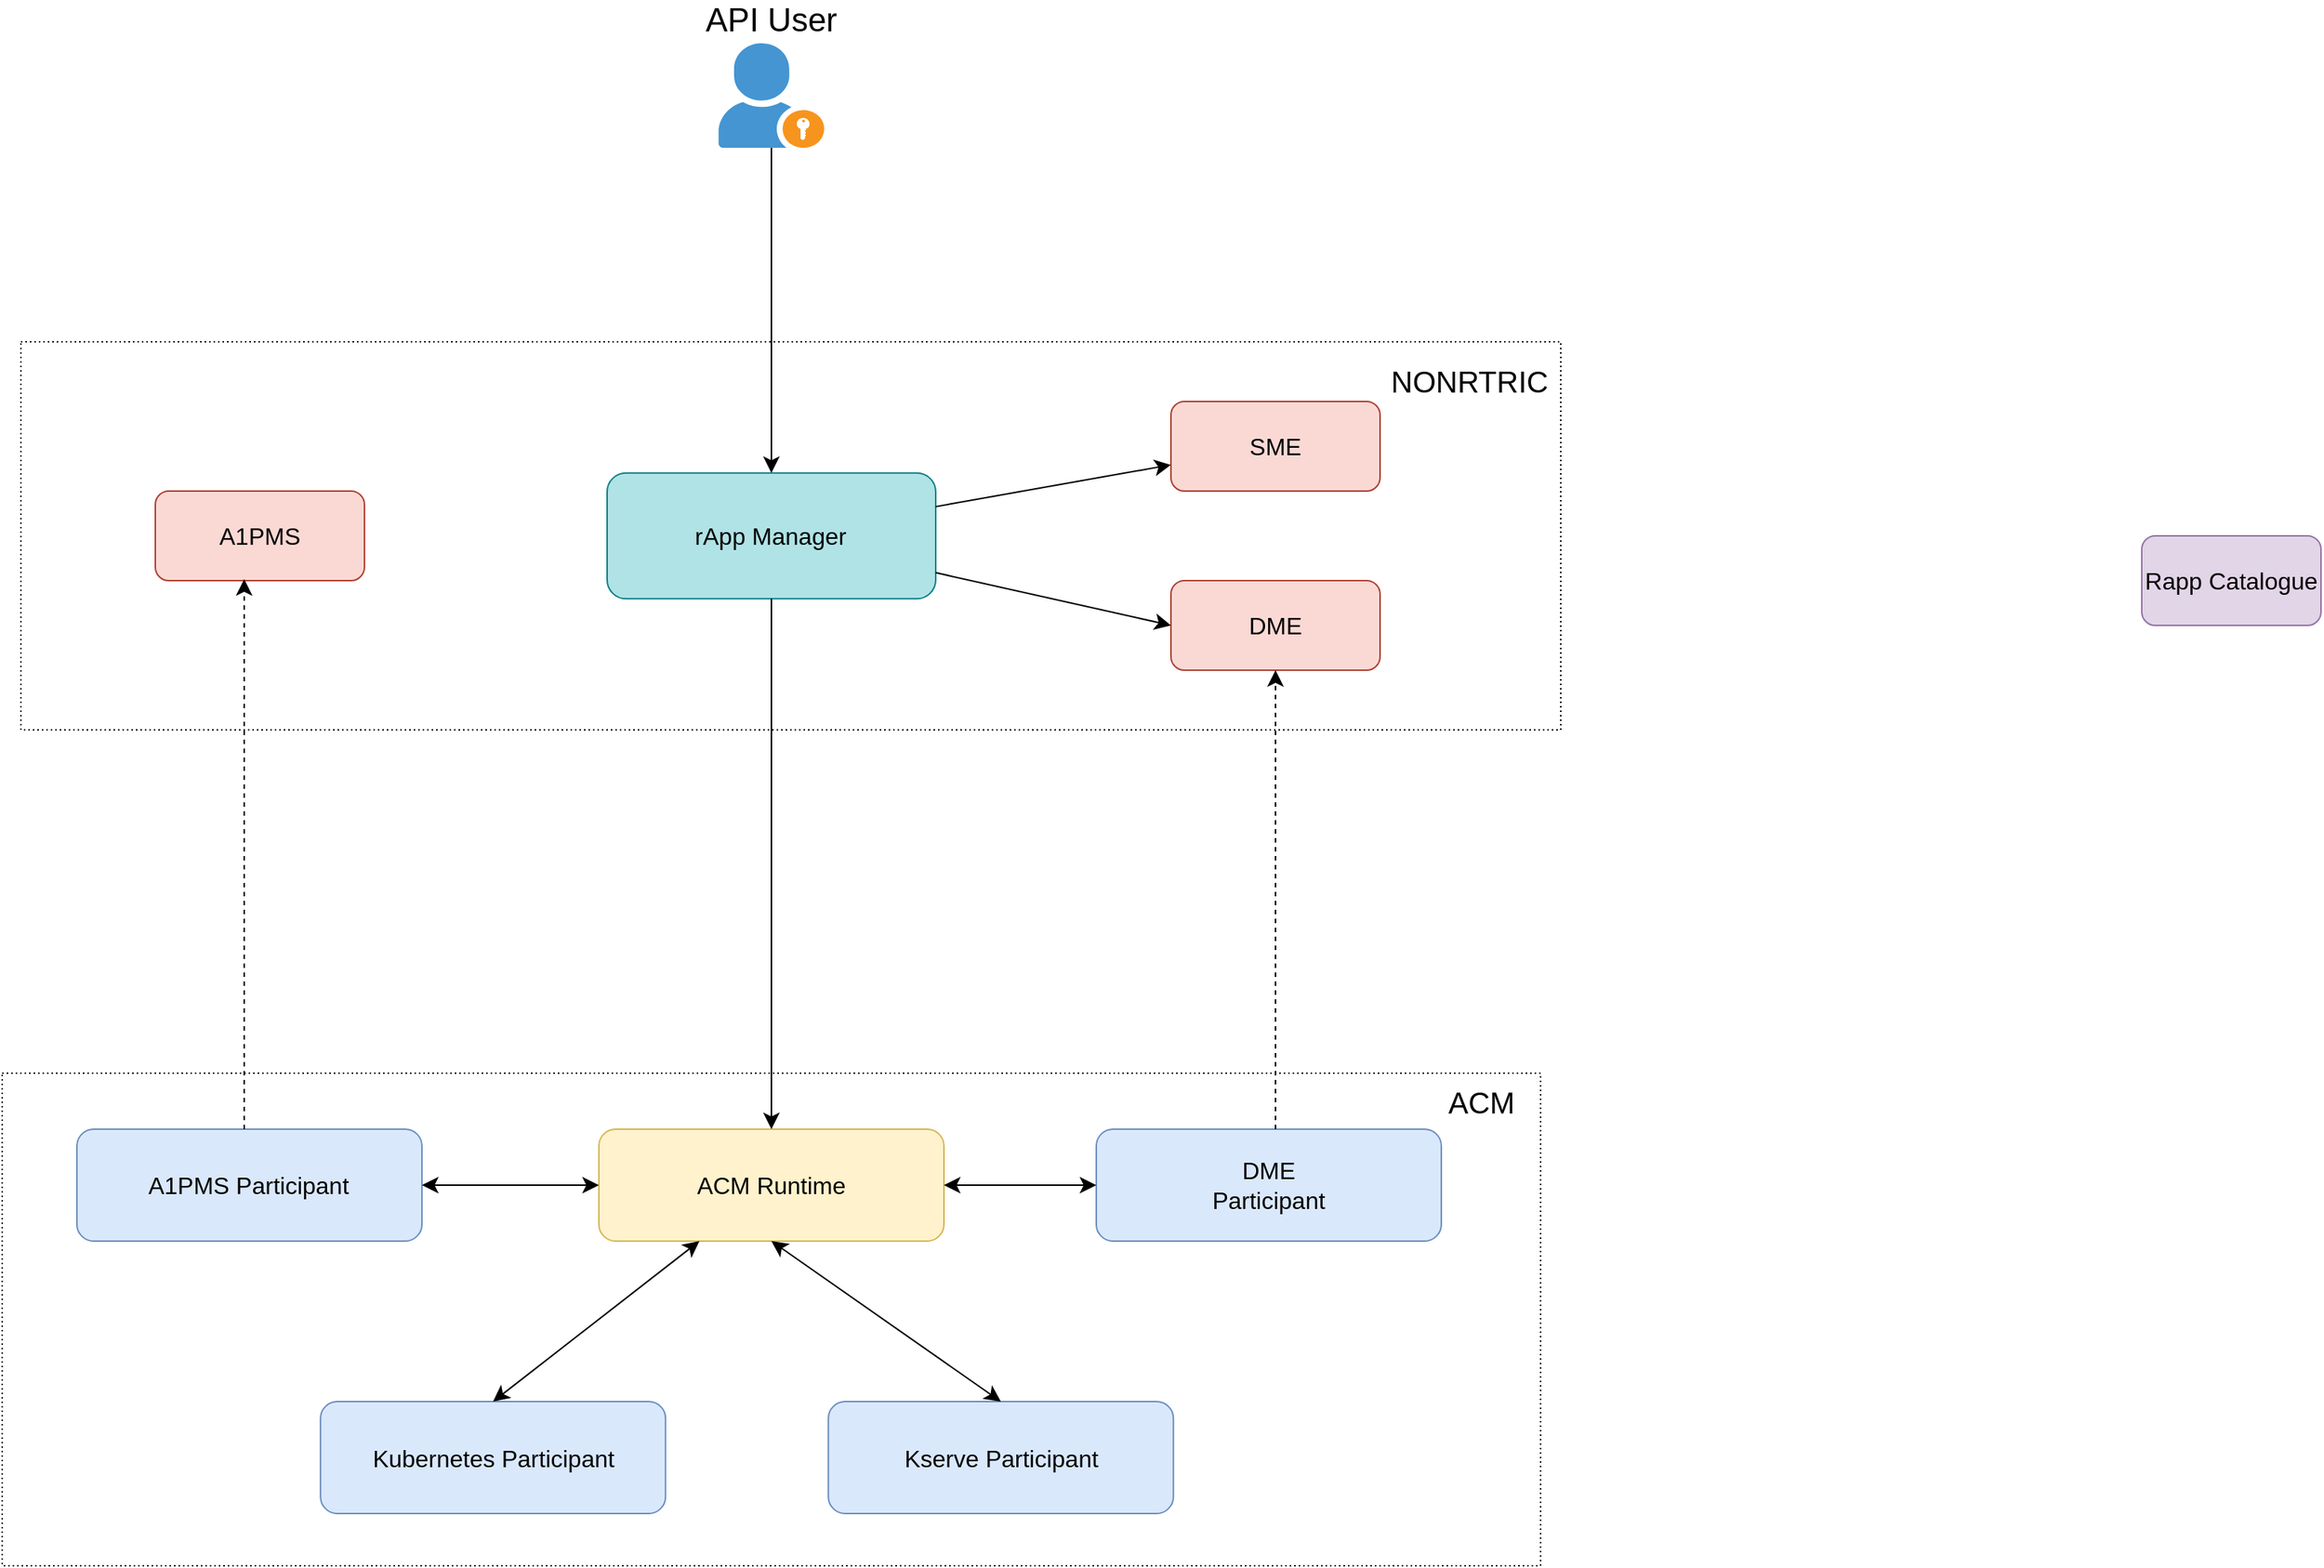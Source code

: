 <mxfile version="22.1.2" type="device" pages="5">
  <diagram name="Architecture" id="17ScgUcGnw9kMPdYQ0jm">
    <mxGraphModel dx="2435" dy="2078" grid="1" gridSize="10" guides="1" tooltips="1" connect="1" arrows="1" fold="1" page="0" pageScale="1" pageWidth="827" pageHeight="1169" background="none" math="0" shadow="0">
      <root>
        <mxCell id="0" />
        <mxCell id="1" parent="0" />
        <mxCell id="HdeRTKC2PSPPZ0eF_beT-1" value="Rapp Catalogue" style="rounded=1;whiteSpace=wrap;html=1;fontSize=16;fillColor=#e1d5e7;strokeColor=#9673a6;" parent="1" vertex="1">
          <mxGeometry x="1060" y="-130" width="120" height="60" as="geometry" />
        </mxCell>
        <mxCell id="cXwkYd20uXq4Kvx39tCG-6" value="" style="group" parent="1" vertex="1" connectable="0">
          <mxGeometry x="-372.51" y="230" width="1030" height="330" as="geometry" />
        </mxCell>
        <mxCell id="IMkn7QF7C7UZfDmJMlh3-10" value="" style="rounded=0;whiteSpace=wrap;html=1;fontSize=16;shadow=0;glass=0;dashed=1;dashPattern=1 2;" parent="cXwkYd20uXq4Kvx39tCG-6" vertex="1">
          <mxGeometry width="1030" height="330" as="geometry" />
        </mxCell>
        <mxCell id="IMkn7QF7C7UZfDmJMlh3-1" value="ACM Runtime" style="rounded=1;whiteSpace=wrap;html=1;fontSize=16;fillColor=#fff2cc;strokeColor=#d6b656;" parent="cXwkYd20uXq4Kvx39tCG-6" vertex="1">
          <mxGeometry x="399.482" y="37.5" width="231.028" height="75" as="geometry" />
        </mxCell>
        <mxCell id="IMkn7QF7C7UZfDmJMlh3-3" value="Kubernetes Participant" style="rounded=1;whiteSpace=wrap;html=1;fontSize=16;fillColor=#dae8fc;strokeColor=#6c8ebf;" parent="cXwkYd20uXq4Kvx39tCG-6" vertex="1">
          <mxGeometry x="213.106" y="220" width="231.028" height="75" as="geometry" />
        </mxCell>
        <mxCell id="IMkn7QF7C7UZfDmJMlh3-4" value="A1PMS Participant" style="rounded=1;whiteSpace=wrap;html=1;fontSize=16;fillColor=#dae8fc;strokeColor=#6c8ebf;" parent="cXwkYd20uXq4Kvx39tCG-6" vertex="1">
          <mxGeometry x="50.002" y="37.5" width="231.028" height="75" as="geometry" />
        </mxCell>
        <mxCell id="IMkn7QF7C7UZfDmJMlh3-5" value="Kserve Participant" style="rounded=1;whiteSpace=wrap;html=1;fontSize=16;fillColor=#dae8fc;strokeColor=#6c8ebf;" parent="cXwkYd20uXq4Kvx39tCG-6" vertex="1">
          <mxGeometry x="553.113" y="220" width="231.028" height="75" as="geometry" />
        </mxCell>
        <mxCell id="IMkn7QF7C7UZfDmJMlh3-9" value="" style="endArrow=classic;startArrow=classic;html=1;rounded=0;fontSize=12;startSize=8;endSize=8;curved=1;entryX=0.5;entryY=1;entryDx=0;entryDy=0;exitX=0.5;exitY=0;exitDx=0;exitDy=0;" parent="cXwkYd20uXq4Kvx39tCG-6" source="IMkn7QF7C7UZfDmJMlh3-5" target="IMkn7QF7C7UZfDmJMlh3-1" edge="1">
          <mxGeometry width="50" height="50" relative="1" as="geometry">
            <mxPoint x="1209.047" y="57.5" as="sourcePoint" />
            <mxPoint x="1008.822" y="158.75" as="targetPoint" />
          </mxGeometry>
        </mxCell>
        <mxCell id="IMkn7QF7C7UZfDmJMlh3-11" value="ACM" style="text;html=1;strokeColor=none;fillColor=none;align=center;verticalAlign=middle;whiteSpace=wrap;rounded=0;fontSize=20;" parent="cXwkYd20uXq4Kvx39tCG-6" vertex="1">
          <mxGeometry x="932.506" width="115.514" height="37.5" as="geometry" />
        </mxCell>
        <mxCell id="QxTbzwCybtuquNm9ZJhy-12" value="DME&lt;br&gt;Participant" style="rounded=1;whiteSpace=wrap;html=1;fontSize=16;fillColor=#dae8fc;strokeColor=#6c8ebf;" parent="cXwkYd20uXq4Kvx39tCG-6" vertex="1">
          <mxGeometry x="732.506" y="37.5" width="231.028" height="75" as="geometry" />
        </mxCell>
        <mxCell id="-PmKQziWD7t_37acUTaU-2" value="" style="endArrow=classic;startArrow=classic;html=1;rounded=0;fontSize=12;startSize=8;endSize=8;curved=1;exitX=1;exitY=0.5;exitDx=0;exitDy=0;" parent="cXwkYd20uXq4Kvx39tCG-6" source="IMkn7QF7C7UZfDmJMlh3-1" target="QxTbzwCybtuquNm9ZJhy-12" edge="1">
          <mxGeometry width="50" height="50" relative="1" as="geometry">
            <mxPoint x="421.626" y="117.5" as="sourcePoint" />
            <mxPoint x="221.402" y="218.75" as="targetPoint" />
          </mxGeometry>
        </mxCell>
        <mxCell id="-PmKQziWD7t_37acUTaU-6" value="" style="endArrow=classic;startArrow=classic;html=1;rounded=0;fontSize=12;startSize=8;endSize=8;curved=1;exitX=0.5;exitY=0;exitDx=0;exitDy=0;" parent="cXwkYd20uXq4Kvx39tCG-6" source="IMkn7QF7C7UZfDmJMlh3-3" target="IMkn7QF7C7UZfDmJMlh3-1" edge="1">
          <mxGeometry width="50" height="50" relative="1" as="geometry">
            <mxPoint x="679" y="230" as="sourcePoint" />
            <mxPoint x="512" y="115" as="targetPoint" />
          </mxGeometry>
        </mxCell>
        <mxCell id="-PmKQziWD7t_37acUTaU-7" value="" style="endArrow=classic;startArrow=classic;html=1;rounded=0;fontSize=12;startSize=8;endSize=8;curved=1;entryX=0;entryY=0.5;entryDx=0;entryDy=0;" parent="cXwkYd20uXq4Kvx39tCG-6" source="IMkn7QF7C7UZfDmJMlh3-4" target="IMkn7QF7C7UZfDmJMlh3-1" edge="1">
          <mxGeometry width="50" height="50" relative="1" as="geometry">
            <mxPoint x="339" y="230" as="sourcePoint" />
            <mxPoint x="470" y="115" as="targetPoint" />
          </mxGeometry>
        </mxCell>
        <mxCell id="-PmKQziWD7t_37acUTaU-18" value="" style="group" parent="1" vertex="1" connectable="0">
          <mxGeometry x="-360" y="-260" width="1031" height="260" as="geometry" />
        </mxCell>
        <mxCell id="cXwkYd20uXq4Kvx39tCG-18" value="" style="rounded=0;whiteSpace=wrap;html=1;fontSize=16;dashed=1;dashPattern=1 2;" parent="-PmKQziWD7t_37acUTaU-18" vertex="1">
          <mxGeometry width="1031" height="260" as="geometry" />
        </mxCell>
        <mxCell id="IMkn7QF7C7UZfDmJMlh3-2" value="rApp Manager" style="rounded=1;whiteSpace=wrap;html=1;fontSize=16;fillColor=#b0e3e6;strokeColor=#0e8088;" parent="-PmKQziWD7t_37acUTaU-18" vertex="1">
          <mxGeometry x="392.49" y="87.87" width="220" height="84.25" as="geometry" />
        </mxCell>
        <mxCell id="cXwkYd20uXq4Kvx39tCG-10" value="NONRTRIC" style="text;html=1;strokeColor=none;fillColor=none;align=center;verticalAlign=middle;whiteSpace=wrap;rounded=0;fontSize=20;fontStyle=0" parent="-PmKQziWD7t_37acUTaU-18" vertex="1">
          <mxGeometry x="940" y="20" width="60" height="12.188" as="geometry" />
        </mxCell>
        <mxCell id="KdB-_tFk0e3cPOdDlfYL-3" value="A1PMS" style="rounded=1;whiteSpace=wrap;html=1;fontSize=16;shadow=0;glass=0;fillColor=#fad9d5;strokeColor=#ae4132;container=0;" parent="-PmKQziWD7t_37acUTaU-18" vertex="1">
          <mxGeometry x="90" y="100" width="140" height="60" as="geometry" />
        </mxCell>
        <mxCell id="-PmKQziWD7t_37acUTaU-8" value="SME" style="rounded=1;whiteSpace=wrap;html=1;fontSize=16;shadow=0;glass=0;fillColor=#fad9d5;strokeColor=#ae4132;container=0;" parent="-PmKQziWD7t_37acUTaU-18" vertex="1">
          <mxGeometry x="770" y="40" width="140" height="60" as="geometry" />
        </mxCell>
        <mxCell id="-PmKQziWD7t_37acUTaU-12" style="edgeStyle=none;curved=1;rounded=0;orthogonalLoop=1;jettySize=auto;html=1;fontSize=12;startSize=8;endSize=8;" parent="-PmKQziWD7t_37acUTaU-18" source="IMkn7QF7C7UZfDmJMlh3-2" target="-PmKQziWD7t_37acUTaU-8" edge="1">
          <mxGeometry relative="1" as="geometry" />
        </mxCell>
        <mxCell id="-PmKQziWD7t_37acUTaU-10" value="DME" style="rounded=1;whiteSpace=wrap;html=1;fontSize=16;shadow=0;glass=0;fillColor=#fad9d5;strokeColor=#ae4132;container=0;" parent="-PmKQziWD7t_37acUTaU-18" vertex="1">
          <mxGeometry x="770" y="160" width="140" height="60" as="geometry" />
        </mxCell>
        <mxCell id="-PmKQziWD7t_37acUTaU-13" style="edgeStyle=none;curved=1;rounded=0;orthogonalLoop=1;jettySize=auto;html=1;entryX=0;entryY=0.5;entryDx=0;entryDy=0;fontSize=12;startSize=8;endSize=8;" parent="-PmKQziWD7t_37acUTaU-18" source="IMkn7QF7C7UZfDmJMlh3-2" target="-PmKQziWD7t_37acUTaU-10" edge="1">
          <mxGeometry relative="1" as="geometry" />
        </mxCell>
        <mxCell id="-PmKQziWD7t_37acUTaU-15" style="edgeStyle=elbowEdgeStyle;rounded=0;orthogonalLoop=1;jettySize=auto;html=1;entryX=0.425;entryY=0.984;entryDx=0;entryDy=0;entryPerimeter=0;fontSize=12;startSize=8;endSize=8;dashed=1;" parent="1" source="IMkn7QF7C7UZfDmJMlh3-4" target="KdB-_tFk0e3cPOdDlfYL-3" edge="1">
          <mxGeometry relative="1" as="geometry" />
        </mxCell>
        <mxCell id="-PmKQziWD7t_37acUTaU-16" style="edgeStyle=elbowEdgeStyle;rounded=0;orthogonalLoop=1;jettySize=auto;html=1;fontSize=12;startSize=8;endSize=8;" parent="1" source="IMkn7QF7C7UZfDmJMlh3-2" target="IMkn7QF7C7UZfDmJMlh3-1" edge="1">
          <mxGeometry relative="1" as="geometry" />
        </mxCell>
        <mxCell id="-PmKQziWD7t_37acUTaU-14" style="edgeStyle=elbowEdgeStyle;rounded=0;orthogonalLoop=1;jettySize=auto;html=1;fontSize=12;startSize=8;endSize=8;dashed=1;" parent="1" source="QxTbzwCybtuquNm9ZJhy-12" target="-PmKQziWD7t_37acUTaU-10" edge="1">
          <mxGeometry relative="1" as="geometry" />
        </mxCell>
        <mxCell id="Wk-rwZX7PHQz1NbE9CAs-3" style="edgeStyle=none;curved=1;rounded=0;orthogonalLoop=1;jettySize=auto;html=1;fontSize=12;startSize=8;endSize=8;" parent="1" source="-PmKQziWD7t_37acUTaU-21" target="IMkn7QF7C7UZfDmJMlh3-2" edge="1">
          <mxGeometry relative="1" as="geometry" />
        </mxCell>
        <mxCell id="-PmKQziWD7t_37acUTaU-21" value="API User" style="shadow=0;dashed=0;html=1;strokeColor=none;fillColor=#4495D1;labelPosition=center;verticalLabelPosition=top;verticalAlign=bottom;align=center;outlineConnect=0;shape=mxgraph.veeam.portal_admin;fontSize=22;flipH=0;" parent="1" vertex="1">
          <mxGeometry x="107.13" y="-460" width="70.71" height="70" as="geometry" />
        </mxCell>
      </root>
    </mxGraphModel>
  </diagram>
  <diagram id="5WbYrmaVoOUk7OSHm8GO" name="rApp-States">
    <mxGraphModel dx="821" dy="367" grid="0" gridSize="10" guides="1" tooltips="1" connect="1" arrows="1" fold="1" page="0" pageScale="1" pageWidth="827" pageHeight="1169" math="0" shadow="0">
      <root>
        <mxCell id="0" />
        <mxCell id="1" parent="0" />
        <mxCell id="OlEAaxTOH4qE6BNT9p8g-16" style="edgeStyle=none;curved=1;rounded=0;orthogonalLoop=1;jettySize=auto;html=1;fontSize=12;startSize=8;endSize=8;" parent="1" source="kaBHNdDOut0HFUkxyrMo-2" target="OlEAaxTOH4qE6BNT9p8g-2" edge="1">
          <mxGeometry relative="1" as="geometry" />
        </mxCell>
        <mxCell id="kaBHNdDOut0HFUkxyrMo-2" value="PRIMING" style="rounded=1;whiteSpace=wrap;html=1;fontSize=16;fillColor=#fff2cc;strokeColor=#d6b656;" parent="1" vertex="1">
          <mxGeometry x="734" y="763" width="120" height="60" as="geometry" />
        </mxCell>
        <mxCell id="SM-95HUsG2i_VOHMoe33-1" style="edgeStyle=none;curved=1;rounded=0;orthogonalLoop=1;jettySize=auto;html=1;entryX=1;entryY=0.5;entryDx=0;entryDy=0;fontSize=12;startSize=8;endSize=8;" parent="1" source="kaBHNdDOut0HFUkxyrMo-3" target="OlEAaxTOH4qE6BNT9p8g-1" edge="1">
          <mxGeometry relative="1" as="geometry">
            <Array as="points">
              <mxPoint x="1153" y="850" />
            </Array>
          </mxGeometry>
        </mxCell>
        <mxCell id="kaBHNdDOut0HFUkxyrMo-3" value="DEPRIMING" style="rounded=1;whiteSpace=wrap;html=1;fontSize=16;fillColor=#fff2cc;strokeColor=#d6b656;" parent="1" vertex="1">
          <mxGeometry x="734" y="985" width="120" height="60" as="geometry" />
        </mxCell>
        <mxCell id="OlEAaxTOH4qE6BNT9p8g-15" style="edgeStyle=none;curved=1;rounded=0;orthogonalLoop=1;jettySize=auto;html=1;fontSize=12;startSize=8;endSize=8;" parent="1" source="OlEAaxTOH4qE6BNT9p8g-1" target="kaBHNdDOut0HFUkxyrMo-2" edge="1">
          <mxGeometry relative="1" as="geometry" />
        </mxCell>
        <mxCell id="OlEAaxTOH4qE6BNT9p8g-1" value="COMMISSIONED" style="rounded=1;whiteSpace=wrap;html=1;fontSize=16;fillColor=#60a917;strokeColor=#2D7600;fontColor=#ffffff;" parent="1" vertex="1">
          <mxGeometry x="726" y="659" width="136" height="60" as="geometry" />
        </mxCell>
        <mxCell id="OlEAaxTOH4qE6BNT9p8g-17" style="edgeStyle=none;curved=1;rounded=0;orthogonalLoop=1;jettySize=auto;html=1;entryX=0.5;entryY=0;entryDx=0;entryDy=0;fontSize=12;startSize=8;endSize=8;" parent="1" source="OlEAaxTOH4qE6BNT9p8g-2" target="kaBHNdDOut0HFUkxyrMo-3" edge="1">
          <mxGeometry relative="1" as="geometry" />
        </mxCell>
        <mxCell id="OlEAaxTOH4qE6BNT9p8g-2" value="PRIMED" style="rounded=1;whiteSpace=wrap;html=1;fontSize=16;fillColor=#60a917;strokeColor=#2D7600;fontColor=#ffffff;" parent="1" vertex="1">
          <mxGeometry x="734" y="874" width="120" height="60" as="geometry" />
        </mxCell>
      </root>
    </mxGraphModel>
  </diagram>
  <diagram name="rApp Instance States" id="4tHQkv6kBpBhb85iWkPI">
    <mxGraphModel dx="421" dy="367" grid="0" gridSize="10" guides="1" tooltips="1" connect="1" arrows="1" fold="1" page="0" pageScale="1" pageWidth="827" pageHeight="1169" math="0" shadow="0">
      <root>
        <mxCell id="TQWpiqcAljcXlIxfPDRo-0" />
        <mxCell id="TQWpiqcAljcXlIxfPDRo-1" parent="TQWpiqcAljcXlIxfPDRo-0" />
        <mxCell id="TQWpiqcAljcXlIxfPDRo-4" style="edgeStyle=none;curved=1;rounded=0;orthogonalLoop=1;jettySize=auto;html=1;fontSize=12;startSize=8;endSize=8;" parent="TQWpiqcAljcXlIxfPDRo-1" source="TQWpiqcAljcXlIxfPDRo-5" target="TQWpiqcAljcXlIxfPDRo-12" edge="1">
          <mxGeometry relative="1" as="geometry" />
        </mxCell>
        <mxCell id="TQWpiqcAljcXlIxfPDRo-5" value="DEPLOYED" style="rounded=1;whiteSpace=wrap;html=1;fontSize=16;fillColor=#60a917;strokeColor=#2D7600;fontColor=#ffffff;" parent="TQWpiqcAljcXlIxfPDRo-1" vertex="1">
          <mxGeometry x="808" y="942" width="120" height="60" as="geometry" />
        </mxCell>
        <mxCell id="RQlgVx6ILfwAvJyfH3ge-0" style="edgeStyle=none;curved=1;rounded=0;orthogonalLoop=1;jettySize=auto;html=1;fontSize=12;startSize=8;endSize=8;" parent="TQWpiqcAljcXlIxfPDRo-1" source="TQWpiqcAljcXlIxfPDRo-6" target="TQWpiqcAljcXlIxfPDRo-9" edge="1">
          <mxGeometry relative="1" as="geometry" />
        </mxCell>
        <mxCell id="TQWpiqcAljcXlIxfPDRo-6" value="UNDEPLOYED" style="rounded=1;whiteSpace=wrap;html=1;fontSize=16;fillColor=#60a917;strokeColor=#2D7600;fontColor=#ffffff;" parent="TQWpiqcAljcXlIxfPDRo-1" vertex="1">
          <mxGeometry x="808" y="719" width="120" height="60" as="geometry" />
        </mxCell>
        <mxCell id="TQWpiqcAljcXlIxfPDRo-7" style="edgeStyle=none;curved=1;rounded=0;orthogonalLoop=1;jettySize=auto;html=1;fontSize=12;startSize=8;endSize=8;" parent="TQWpiqcAljcXlIxfPDRo-1" source="TQWpiqcAljcXlIxfPDRo-9" target="TQWpiqcAljcXlIxfPDRo-5" edge="1">
          <mxGeometry relative="1" as="geometry" />
        </mxCell>
        <mxCell id="TQWpiqcAljcXlIxfPDRo-9" value="DEPLOYING" style="rounded=1;whiteSpace=wrap;html=1;fontSize=16;fillColor=#fff2cc;strokeColor=#d6b656;" parent="TQWpiqcAljcXlIxfPDRo-1" vertex="1">
          <mxGeometry x="808" y="829" width="120" height="60" as="geometry" />
        </mxCell>
        <mxCell id="TQWpiqcAljcXlIxfPDRo-10" style="edgeStyle=none;curved=1;rounded=0;orthogonalLoop=1;jettySize=auto;html=1;entryX=1;entryY=0.5;entryDx=0;entryDy=0;fontSize=12;startSize=8;endSize=8;" parent="TQWpiqcAljcXlIxfPDRo-1" source="TQWpiqcAljcXlIxfPDRo-12" target="TQWpiqcAljcXlIxfPDRo-6" edge="1">
          <mxGeometry relative="1" as="geometry">
            <Array as="points">
              <mxPoint x="1176" y="933" />
            </Array>
          </mxGeometry>
        </mxCell>
        <mxCell id="TQWpiqcAljcXlIxfPDRo-12" value="UNDEPLOYING" style="rounded=1;whiteSpace=wrap;html=1;fontSize=16;fillColor=#fff2cc;strokeColor=#d6b656;" parent="TQWpiqcAljcXlIxfPDRo-1" vertex="1">
          <mxGeometry x="808" y="1058" width="120" height="60" as="geometry" />
        </mxCell>
      </root>
    </mxGraphModel>
  </diagram>
  <diagram name="rApp Instance Events" id="e8AQIz6e7eoNnJf5ZOEh">
    <mxGraphModel dx="821" dy="367" grid="0" gridSize="10" guides="1" tooltips="1" connect="1" arrows="1" fold="1" page="0" pageScale="1" pageWidth="827" pageHeight="1169" math="0" shadow="0">
      <root>
        <mxCell id="EyTT8lpdAKgMZ4VjWMC6-0" />
        <mxCell id="EyTT8lpdAKgMZ4VjWMC6-1" parent="EyTT8lpdAKgMZ4VjWMC6-0" />
        <mxCell id="EyTT8lpdAKgMZ4VjWMC6-2" style="edgeStyle=none;curved=1;rounded=0;orthogonalLoop=1;jettySize=auto;html=1;fontSize=12;startSize=8;endSize=8;entryX=0.5;entryY=0;entryDx=0;entryDy=0;" parent="EyTT8lpdAKgMZ4VjWMC6-1" source="EyTT8lpdAKgMZ4VjWMC6-3" target="EyTT8lpdAKgMZ4VjWMC6-8" edge="1">
          <mxGeometry relative="1" as="geometry">
            <mxPoint x="796" y="643" as="targetPoint" />
          </mxGeometry>
        </mxCell>
        <mxCell id="EyTT8lpdAKgMZ4VjWMC6-3" value="UNDEPLOYED" style="rounded=1;whiteSpace=wrap;html=1;fontSize=16;fillColor=#60a917;strokeColor=#2D7600;fontColor=#ffffff;" parent="EyTT8lpdAKgMZ4VjWMC6-1" vertex="1">
          <mxGeometry x="733" y="530" width="120" height="60" as="geometry" />
        </mxCell>
        <mxCell id="EyTT8lpdAKgMZ4VjWMC6-4" style="edgeStyle=none;curved=1;rounded=0;orthogonalLoop=1;jettySize=auto;html=1;fontSize=12;startSize=8;endSize=8;" parent="EyTT8lpdAKgMZ4VjWMC6-1" source="EyTT8lpdAKgMZ4VjWMC6-5" target="EyTT8lpdAKgMZ4VjWMC6-10" edge="1">
          <mxGeometry relative="1" as="geometry" />
        </mxCell>
        <mxCell id="EyTT8lpdAKgMZ4VjWMC6-5" value="DEPLOYED" style="rounded=1;whiteSpace=wrap;html=1;fontSize=16;fillColor=#60a917;fontColor=#ffffff;strokeColor=#2D7600;" parent="EyTT8lpdAKgMZ4VjWMC6-1" vertex="1">
          <mxGeometry x="734" y="931" width="120" height="60" as="geometry" />
        </mxCell>
        <mxCell id="h__vrVu5-qu6cgSce-rx-6" style="edgeStyle=none;curved=1;rounded=0;orthogonalLoop=1;jettySize=auto;html=1;entryX=-0.087;entryY=0.478;entryDx=0;entryDy=0;entryPerimeter=0;fontSize=12;startSize=8;endSize=8;" parent="EyTT8lpdAKgMZ4VjWMC6-1" source="EyTT8lpdAKgMZ4VjWMC6-8" target="EyTT8lpdAKgMZ4VjWMC6-3" edge="1">
          <mxGeometry relative="1" as="geometry">
            <Array as="points">
              <mxPoint x="496" y="649" />
            </Array>
          </mxGeometry>
        </mxCell>
        <mxCell id="SABqlHIYieWgqcJjw3hA-13" style="edgeStyle=none;curved=1;rounded=0;orthogonalLoop=1;jettySize=auto;html=1;fontSize=12;startSize=8;endSize=8;" parent="EyTT8lpdAKgMZ4VjWMC6-1" source="EyTT8lpdAKgMZ4VjWMC6-8" edge="1">
          <mxGeometry relative="1" as="geometry">
            <mxPoint x="680" y="863" as="targetPoint" />
          </mxGeometry>
        </mxCell>
        <mxCell id="SABqlHIYieWgqcJjw3hA-14" style="edgeStyle=none;curved=1;rounded=0;orthogonalLoop=1;jettySize=auto;html=1;fontSize=12;startSize=8;endSize=8;" parent="EyTT8lpdAKgMZ4VjWMC6-1" source="EyTT8lpdAKgMZ4VjWMC6-8" edge="1">
          <mxGeometry relative="1" as="geometry">
            <mxPoint x="906" y="864" as="targetPoint" />
          </mxGeometry>
        </mxCell>
        <mxCell id="SABqlHIYieWgqcJjw3hA-15" style="edgeStyle=none;curved=1;rounded=0;orthogonalLoop=1;jettySize=auto;html=1;fontSize=12;startSize=8;endSize=8;" parent="EyTT8lpdAKgMZ4VjWMC6-1" source="EyTT8lpdAKgMZ4VjWMC6-8" edge="1">
          <mxGeometry relative="1" as="geometry">
            <mxPoint x="794" y="866" as="targetPoint" />
          </mxGeometry>
        </mxCell>
        <mxCell id="EyTT8lpdAKgMZ4VjWMC6-8" value="DEPLOYING" style="rounded=1;whiteSpace=wrap;html=1;fontSize=16;fillColor=#fff2cc;strokeColor=#d6b656;" parent="EyTT8lpdAKgMZ4VjWMC6-1" vertex="1">
          <mxGeometry x="734" y="662" width="120" height="60" as="geometry" />
        </mxCell>
        <mxCell id="h__vrVu5-qu6cgSce-rx-4" style="edgeStyle=none;curved=1;rounded=0;orthogonalLoop=1;jettySize=auto;html=1;entryX=0;entryY=0.5;entryDx=0;entryDy=0;fontSize=12;startSize=8;endSize=8;" parent="EyTT8lpdAKgMZ4VjWMC6-1" source="EyTT8lpdAKgMZ4VjWMC6-10" target="EyTT8lpdAKgMZ4VjWMC6-5" edge="1">
          <mxGeometry relative="1" as="geometry">
            <Array as="points">
              <mxPoint x="531" y="1041" />
            </Array>
          </mxGeometry>
        </mxCell>
        <mxCell id="SABqlHIYieWgqcJjw3hA-8" style="edgeStyle=none;curved=1;rounded=0;orthogonalLoop=1;jettySize=auto;html=1;fontSize=12;startSize=8;endSize=8;" parent="EyTT8lpdAKgMZ4VjWMC6-1" source="EyTT8lpdAKgMZ4VjWMC6-10" edge="1">
          <mxGeometry relative="1" as="geometry">
            <mxPoint x="675" y="1280" as="targetPoint" />
          </mxGeometry>
        </mxCell>
        <mxCell id="SABqlHIYieWgqcJjw3hA-9" style="edgeStyle=none;curved=1;rounded=0;orthogonalLoop=1;jettySize=auto;html=1;fontSize=12;startSize=8;endSize=8;" parent="EyTT8lpdAKgMZ4VjWMC6-1" source="EyTT8lpdAKgMZ4VjWMC6-10" edge="1">
          <mxGeometry relative="1" as="geometry">
            <mxPoint x="908" y="1282" as="targetPoint" />
          </mxGeometry>
        </mxCell>
        <mxCell id="SABqlHIYieWgqcJjw3hA-10" style="edgeStyle=none;curved=1;rounded=0;orthogonalLoop=1;jettySize=auto;html=1;fontSize=12;startSize=8;endSize=8;" parent="EyTT8lpdAKgMZ4VjWMC6-1" source="EyTT8lpdAKgMZ4VjWMC6-10" edge="1">
          <mxGeometry relative="1" as="geometry">
            <mxPoint x="794" y="1282" as="targetPoint" />
          </mxGeometry>
        </mxCell>
        <mxCell id="EyTT8lpdAKgMZ4VjWMC6-10" value="UNDEPLOYING" style="rounded=1;whiteSpace=wrap;html=1;fontSize=16;fillColor=#fff2cc;strokeColor=#d6b656;" parent="EyTT8lpdAKgMZ4VjWMC6-1" vertex="1">
          <mxGeometry x="734" y="1067" width="120" height="60" as="geometry" />
        </mxCell>
        <mxCell id="EyTT8lpdAKgMZ4VjWMC6-12" value="&lt;div style=&quot;background-color: rgb(255, 255, 255); font-size: 17px;&quot;&gt;&lt;span style=&quot;font-size: 17px;&quot;&gt;DEPLOYING&lt;/span&gt;&lt;/div&gt;" style="text;whiteSpace=wrap;html=1;fontSize=17;fontStyle=1;fontFamily=Times New Roman;align=center;horizontal=1;fontColor=#CC00CC;" parent="EyTT8lpdAKgMZ4VjWMC6-1" vertex="1">
          <mxGeometry x="740" y="600" width="99" height="38" as="geometry" />
        </mxCell>
        <mxCell id="EyTT8lpdAKgMZ4VjWMC6-16" value="&lt;div style=&quot;background-color: rgb(255, 255, 255); font-size: 17px;&quot;&gt;&lt;span style=&quot;font-size: 17px;&quot;&gt;SMEDEPLOYED&lt;/span&gt;&lt;/div&gt;" style="text;whiteSpace=wrap;html=1;fontSize=17;fontStyle=1;fontFamily=Times New Roman;align=center;horizontal=1;fontColor=#CC00CC;" parent="EyTT8lpdAKgMZ4VjWMC6-1" vertex="1">
          <mxGeometry x="751" y="805" width="99" height="38" as="geometry" />
        </mxCell>
        <mxCell id="EyTT8lpdAKgMZ4VjWMC6-17" value="&lt;div style=&quot;background-color: rgb(255, 255, 255); font-size: 17px;&quot;&gt;&lt;span style=&quot;font-size: 17px;&quot;&gt;ACMDEPLOYED&lt;/span&gt;&lt;/div&gt;" style="text;whiteSpace=wrap;html=1;fontSize=17;fontStyle=1;fontFamily=Times New Roman;align=center;horizontal=1;fontColor=#CC00CC;" parent="EyTT8lpdAKgMZ4VjWMC6-1" vertex="1">
          <mxGeometry x="667" y="767" width="99" height="38" as="geometry" />
        </mxCell>
        <mxCell id="EyTT8lpdAKgMZ4VjWMC6-19" value="&lt;div style=&quot;background-color: rgb(255, 255, 255); font-size: 17px;&quot;&gt;&lt;span style=&quot;font-size: 17px;&quot;&gt;ACMUNDEPLOYFAILED&lt;/span&gt;&lt;/div&gt;" style="text;whiteSpace=wrap;html=1;fontSize=17;fontStyle=1;fontFamily=Times New Roman;align=center;horizontal=1;fontColor=#CC00CC;" parent="EyTT8lpdAKgMZ4VjWMC6-1" vertex="1">
          <mxGeometry x="458" y="982" width="99" height="38" as="geometry" />
        </mxCell>
        <mxCell id="EyTT8lpdAKgMZ4VjWMC6-20" value="&lt;div style=&quot;background-color: rgb(255, 255, 255); font-size: 17px;&quot;&gt;&lt;span style=&quot;font-size: 17px;&quot;&gt;ACMDEPLOYFAILED&lt;/span&gt;&lt;/div&gt;" style="text;whiteSpace=wrap;html=1;fontSize=17;fontStyle=1;fontFamily=Times New Roman;align=center;horizontal=1;fontColor=#CC00CC;" parent="EyTT8lpdAKgMZ4VjWMC6-1" vertex="1">
          <mxGeometry x="458" y="581" width="99" height="38" as="geometry" />
        </mxCell>
        <mxCell id="EyTT8lpdAKgMZ4VjWMC6-21" value="&lt;div style=&quot;background-color: rgb(255, 255, 255); font-size: 17px;&quot;&gt;&lt;span style=&quot;font-size: 17px;&quot;&gt;UNDEPLOYING&lt;/span&gt;&lt;/div&gt;" style="text;whiteSpace=wrap;html=1;fontSize=17;fontStyle=1;fontFamily=Times New Roman;align=center;horizontal=1;fontColor=#CC00CC;" parent="EyTT8lpdAKgMZ4VjWMC6-1" vertex="1">
          <mxGeometry x="751" y="1007" width="99" height="38" as="geometry" />
        </mxCell>
        <mxCell id="EyTT8lpdAKgMZ4VjWMC6-25" value="&lt;div style=&quot;background-color: rgb(255, 255, 255); font-size: 17px;&quot;&gt;&lt;span style=&quot;font-size: 17px;&quot;&gt;SMEUNDEPLOYED&lt;/span&gt;&lt;/div&gt;" style="text;whiteSpace=wrap;html=1;fontSize=17;fontStyle=1;fontFamily=Times New Roman;align=center;horizontal=1;fontColor=#CC00CC;" parent="EyTT8lpdAKgMZ4VjWMC6-1" vertex="1">
          <mxGeometry x="748" y="1223" width="99" height="38" as="geometry" />
        </mxCell>
        <mxCell id="EyTT8lpdAKgMZ4VjWMC6-26" value="&lt;div style=&quot;background-color: rgb(255, 255, 255); font-size: 17px;&quot;&gt;&lt;span style=&quot;font-size: 17px;&quot;&gt;ACMUNDEPLOYED&lt;/span&gt;&lt;/div&gt;" style="text;whiteSpace=wrap;html=1;fontSize=17;fontStyle=1;fontFamily=Times New Roman;align=center;horizontal=1;fontColor=#CC00CC;" parent="EyTT8lpdAKgMZ4VjWMC6-1" vertex="1">
          <mxGeometry x="656" y="1179" width="99" height="38" as="geometry" />
        </mxCell>
        <mxCell id="EyTT8lpdAKgMZ4VjWMC6-28" value="&lt;span style=&quot;color: rgb(204, 0, 204); font-family: &amp;quot;Times New Roman&amp;quot;; font-size: 17px; font-style: normal; font-variant-ligatures: normal; font-variant-caps: normal; font-weight: 700; letter-spacing: normal; orphans: 2; text-align: center; text-indent: 0px; text-transform: none; widows: 2; word-spacing: 0px; -webkit-text-stroke-width: 0px; background-color: rgb(255, 255, 255); text-decoration-thickness: initial; text-decoration-style: initial; text-decoration-color: initial; float: none; display: inline !important;&quot;&gt;SMEDEPLOYFAILED&lt;/span&gt;" style="text;whiteSpace=wrap;html=1;fontSize=16;" parent="EyTT8lpdAKgMZ4VjWMC6-1" vertex="1">
          <mxGeometry x="418.999" y="612.003" width="199" height="42" as="geometry" />
        </mxCell>
        <mxCell id="EyTT8lpdAKgMZ4VjWMC6-29" value="&lt;span style=&quot;color: rgb(204, 0, 204); font-family: &amp;quot;Times New Roman&amp;quot;; font-size: 17px; font-style: normal; font-variant-ligatures: normal; font-variant-caps: normal; font-weight: 700; letter-spacing: normal; orphans: 2; text-align: center; text-indent: 0px; text-transform: none; widows: 2; word-spacing: 0px; -webkit-text-stroke-width: 0px; background-color: rgb(255, 255, 255); text-decoration-thickness: initial; text-decoration-style: initial; text-decoration-color: initial; float: none; display: inline !important;&quot;&gt;SMEUNDEPLOYFAILED&lt;/span&gt;" style="text;whiteSpace=wrap;html=1;fontSize=16;" parent="EyTT8lpdAKgMZ4VjWMC6-1" vertex="1">
          <mxGeometry x="405.004" y="1016.0" width="223" height="42" as="geometry" />
        </mxCell>
        <mxCell id="h__vrVu5-qu6cgSce-rx-1" value="" style="shape=link;html=1;rounded=0;fontSize=12;startSize=8;endSize=8;curved=1;" parent="EyTT8lpdAKgMZ4VjWMC6-1" edge="1">
          <mxGeometry width="100" relative="1" as="geometry">
            <mxPoint x="923.44" y="1286" as="sourcePoint" />
            <mxPoint x="664.31" y="1284" as="targetPoint" />
            <Array as="points">
              <mxPoint x="923.69" y="1286" />
              <mxPoint x="799" y="1284" />
            </Array>
          </mxGeometry>
        </mxCell>
        <mxCell id="SABqlHIYieWgqcJjw3hA-1" value="&lt;span style=&quot;color: rgb(204, 0, 204); font-family: &amp;quot;Times New Roman&amp;quot;; font-size: 17px; font-style: normal; font-variant-ligatures: normal; font-variant-caps: normal; font-weight: 700; letter-spacing: normal; orphans: 2; text-align: center; text-indent: 0px; text-transform: none; widows: 2; word-spacing: 0px; -webkit-text-stroke-width: 0px; background-color: rgb(255, 255, 255); text-decoration-thickness: initial; text-decoration-style: initial; text-decoration-color: initial; float: none; display: inline !important;&quot;&gt;DMEDEPLOYFAILED&lt;/span&gt;" style="text;whiteSpace=wrap;html=1;fontSize=16;" parent="EyTT8lpdAKgMZ4VjWMC6-1" vertex="1">
          <mxGeometry x="418.999" y="647.003" width="199" height="42" as="geometry" />
        </mxCell>
        <mxCell id="SABqlHIYieWgqcJjw3hA-2" value="&lt;div style=&quot;background-color: rgb(255, 255, 255); font-size: 17px;&quot;&gt;&lt;span style=&quot;font-size: 17px;&quot;&gt;DMEUNDEPLOYFAILED&lt;/span&gt;&lt;/div&gt;" style="text;whiteSpace=wrap;html=1;fontSize=17;fontStyle=1;fontFamily=Times New Roman;align=center;horizontal=1;fontColor=#CC00CC;" parent="EyTT8lpdAKgMZ4VjWMC6-1" vertex="1">
          <mxGeometry x="458" y="1048" width="99" height="38" as="geometry" />
        </mxCell>
        <mxCell id="SABqlHIYieWgqcJjw3hA-7" value="&lt;div style=&quot;background-color: rgb(255, 255, 255); font-size: 17px;&quot;&gt;&lt;span style=&quot;font-size: 17px;&quot;&gt;DMEUNDEPLOYED&lt;/span&gt;&lt;/div&gt;" style="text;whiteSpace=wrap;html=1;fontSize=17;fontStyle=1;fontFamily=Times New Roman;align=center;horizontal=1;fontColor=#CC00CC;" parent="EyTT8lpdAKgMZ4VjWMC6-1" vertex="1">
          <mxGeometry x="829" y="1179" width="99" height="38" as="geometry" />
        </mxCell>
        <mxCell id="SABqlHIYieWgqcJjw3hA-11" value="" style="curved=1;endArrow=classic;html=1;rounded=0;fontSize=12;startSize=8;endSize=8;entryX=1;entryY=0.5;entryDx=0;entryDy=0;dashed=1;" parent="EyTT8lpdAKgMZ4VjWMC6-1" edge="1">
          <mxGeometry width="50" height="50" relative="1" as="geometry">
            <mxPoint x="797" y="1285" as="sourcePoint" />
            <mxPoint x="853" y="561" as="targetPoint" />
            <Array as="points">
              <mxPoint x="1024" y="1387" />
              <mxPoint x="1019" y="737" />
            </Array>
          </mxGeometry>
        </mxCell>
        <mxCell id="SABqlHIYieWgqcJjw3hA-16" value="" style="shape=link;html=1;rounded=0;fontSize=12;startSize=8;endSize=8;curved=1;" parent="EyTT8lpdAKgMZ4VjWMC6-1" edge="1">
          <mxGeometry width="100" relative="1" as="geometry">
            <mxPoint x="923.44" y="868" as="sourcePoint" />
            <mxPoint x="664.31" y="866" as="targetPoint" />
            <Array as="points">
              <mxPoint x="923.69" y="868" />
            </Array>
          </mxGeometry>
        </mxCell>
        <mxCell id="SABqlHIYieWgqcJjw3hA-23" value="&lt;div style=&quot;background-color: rgb(255, 255, 255); font-size: 17px;&quot;&gt;&lt;span style=&quot;font-size: 17px;&quot;&gt;DMEDEPLOYED&lt;/span&gt;&lt;/div&gt;" style="text;whiteSpace=wrap;html=1;fontSize=17;fontStyle=1;fontFamily=Times New Roman;align=center;horizontal=1;fontColor=#CC00CC;" parent="EyTT8lpdAKgMZ4VjWMC6-1" vertex="1">
          <mxGeometry x="823" y="767" width="99" height="38" as="geometry" />
        </mxCell>
        <mxCell id="SABqlHIYieWgqcJjw3hA-25" value="" style="endArrow=classic;html=1;rounded=0;fontSize=12;startSize=8;endSize=8;curved=1;entryX=0.5;entryY=0;entryDx=0;entryDy=0;dashed=1;" parent="EyTT8lpdAKgMZ4VjWMC6-1" target="EyTT8lpdAKgMZ4VjWMC6-5" edge="1">
          <mxGeometry width="50" height="50" relative="1" as="geometry">
            <mxPoint x="794" y="869" as="sourcePoint" />
            <mxPoint x="702" y="962" as="targetPoint" />
          </mxGeometry>
        </mxCell>
      </root>
    </mxGraphModel>
  </diagram>
  <diagram id="iqw_mrV9lKbJkvdqUL_S" name="Entity Relationship">
    <mxGraphModel dx="1221" dy="1167" grid="0" gridSize="10" guides="1" tooltips="1" connect="1" arrows="1" fold="1" page="0" pageScale="1" pageWidth="827" pageHeight="1169" math="0" shadow="0">
      <root>
        <mxCell id="0" />
        <mxCell id="1" parent="0" />
        <mxCell id="MwSbNYkhp2zP1ZTl8Bha-4" value="rApp Instance" style="rounded=1;arcSize=10;whiteSpace=wrap;html=1;align=center;fontSize=16;fillColor=#f8cecc;strokeColor=#b85450;glass=0;shadow=0;" parent="1" vertex="1">
          <mxGeometry x="818" y="141" width="100" height="40" as="geometry" />
        </mxCell>
        <mxCell id="MwSbNYkhp2zP1ZTl8Bha-5" value="rApp" style="rounded=1;arcSize=10;whiteSpace=wrap;html=1;align=center;fontSize=16;fillColor=#f8cecc;strokeColor=#b85450;glass=0;shadow=0;" parent="1" vertex="1">
          <mxGeometry x="75" y="141" width="105" height="40" as="geometry" />
        </mxCell>
        <mxCell id="MwSbNYkhp2zP1ZTl8Bha-6" value="ACM Composition" style="rounded=1;arcSize=10;whiteSpace=wrap;html=1;align=center;fontSize=16;fillColor=#ffe6cc;strokeColor=#d79b00;glass=0;shadow=0;" parent="1" vertex="1">
          <mxGeometry x="421" y="-226" width="100" height="40" as="geometry" />
        </mxCell>
        <mxCell id="MwSbNYkhp2zP1ZTl8Bha-7" value="ACM Composition&lt;br&gt;Instance" style="rounded=1;arcSize=10;whiteSpace=wrap;html=1;align=center;fontSize=16;fillColor=#ffe6cc;strokeColor=#d79b00;glass=0;shadow=0;" parent="1" vertex="1">
          <mxGeometry x="416" y="-139" width="100" height="62" as="geometry" />
        </mxCell>
        <mxCell id="MwSbNYkhp2zP1ZTl8Bha-11" value="DME&lt;br style=&quot;border-color: var(--border-color);&quot;&gt;Info Producer" style="rounded=1;arcSize=10;whiteSpace=wrap;html=1;align=center;fontSize=16;fillColor=#ffff88;strokeColor=#36393d;glass=0;shadow=0;" parent="1" vertex="1">
          <mxGeometry x="416" y="-34" width="100" height="49" as="geometry" />
        </mxCell>
        <mxCell id="MwSbNYkhp2zP1ZTl8Bha-13" value="SME Provider" style="rounded=1;arcSize=10;whiteSpace=wrap;html=1;align=center;fontSize=16;fillColor=#dae8fc;strokeColor=#6c8ebf;glass=0;shadow=0;" parent="1" vertex="1">
          <mxGeometry x="421" y="234" width="100" height="40" as="geometry" />
        </mxCell>
        <mxCell id="MwSbNYkhp2zP1ZTl8Bha-14" value="SME &lt;br&gt;Service Api" style="rounded=1;arcSize=10;whiteSpace=wrap;html=1;align=center;fontSize=16;fillColor=#dae8fc;strokeColor=#6c8ebf;glass=0;shadow=0;" parent="1" vertex="1">
          <mxGeometry x="421" y="311" width="100" height="40" as="geometry" />
        </mxCell>
        <mxCell id="MwSbNYkhp2zP1ZTl8Bha-15" value="" style="edgeStyle=orthogonalEdgeStyle;fontSize=12;html=1;endArrow=ERoneToMany;rounded=0;startSize=8;endSize=8;curved=1;exitX=0.5;exitY=0;exitDx=0;exitDy=0;entryX=0.006;entryY=0.384;entryDx=0;entryDy=0;entryPerimeter=0;" parent="1" source="MwSbNYkhp2zP1ZTl8Bha-5" target="MwSbNYkhp2zP1ZTl8Bha-7" edge="1">
          <mxGeometry width="100" height="100" relative="1" as="geometry">
            <mxPoint x="310" y="250" as="sourcePoint" />
            <mxPoint x="200" y="64" as="targetPoint" />
          </mxGeometry>
        </mxCell>
        <mxCell id="MwSbNYkhp2zP1ZTl8Bha-17" value="1..N" style="edgeLabel;html=1;align=center;verticalAlign=middle;resizable=0;points=[];fontSize=16;" parent="MwSbNYkhp2zP1ZTl8Bha-15" vertex="1" connectable="0">
          <mxGeometry x="0.047" y="3" relative="1" as="geometry">
            <mxPoint x="165" y="8" as="offset" />
          </mxGeometry>
        </mxCell>
        <mxCell id="MwSbNYkhp2zP1ZTl8Bha-20" value="" style="edgeStyle=orthogonalEdgeStyle;fontSize=12;html=1;endArrow=ERmandOne;startArrow=ERmandOne;rounded=0;startSize=8;endSize=8;curved=1;exitX=0.5;exitY=0;exitDx=0;exitDy=0;entryX=0;entryY=0.5;entryDx=0;entryDy=0;" parent="1" source="MwSbNYkhp2zP1ZTl8Bha-5" target="MwSbNYkhp2zP1ZTl8Bha-6" edge="1">
          <mxGeometry width="100" height="100" relative="1" as="geometry">
            <mxPoint x="310" y="250" as="sourcePoint" />
            <mxPoint x="410" y="150" as="targetPoint" />
          </mxGeometry>
        </mxCell>
        <mxCell id="MwSbNYkhp2zP1ZTl8Bha-21" value="1..1" style="edgeLabel;html=1;align=center;verticalAlign=middle;resizable=0;points=[];fontSize=16;" parent="1" vertex="1" connectable="0">
          <mxGeometry x="351.998" y="6.003" as="geometry">
            <mxPoint x="-30" y="-205" as="offset" />
          </mxGeometry>
        </mxCell>
        <mxCell id="MwSbNYkhp2zP1ZTl8Bha-22" value="" style="edgeStyle=orthogonalEdgeStyle;fontSize=12;html=1;endArrow=ERoneToMany;rounded=0;startSize=8;endSize=8;curved=1;exitX=0.5;exitY=0;exitDx=0;exitDy=0;entryX=0;entryY=0.5;entryDx=0;entryDy=0;" parent="1" source="MwSbNYkhp2zP1ZTl8Bha-5" target="MwSbNYkhp2zP1ZTl8Bha-11" edge="1">
          <mxGeometry width="100" height="100" relative="1" as="geometry">
            <mxPoint x="157" y="120" as="sourcePoint" />
            <mxPoint x="451.5" y="-6" as="targetPoint" />
          </mxGeometry>
        </mxCell>
        <mxCell id="MwSbNYkhp2zP1ZTl8Bha-23" value="1..N" style="edgeLabel;html=1;align=center;verticalAlign=middle;resizable=0;points=[];fontSize=16;" parent="MwSbNYkhp2zP1ZTl8Bha-22" vertex="1" connectable="0">
          <mxGeometry x="0.047" y="3" relative="1" as="geometry">
            <mxPoint x="113" y="7" as="offset" />
          </mxGeometry>
        </mxCell>
        <mxCell id="MwSbNYkhp2zP1ZTl8Bha-24" value="" style="edgeStyle=orthogonalEdgeStyle;fontSize=12;html=1;endArrow=ERoneToMany;rounded=0;startSize=8;endSize=8;curved=1;entryX=0;entryY=0.5;entryDx=0;entryDy=0;exitX=0.5;exitY=1;exitDx=0;exitDy=0;" parent="1" source="MwSbNYkhp2zP1ZTl8Bha-5" target="MwSbNYkhp2zP1ZTl8Bha-13" edge="1">
          <mxGeometry width="100" height="100" relative="1" as="geometry">
            <mxPoint x="174" y="237" as="sourcePoint" />
            <mxPoint x="352" y="348" as="targetPoint" />
          </mxGeometry>
        </mxCell>
        <mxCell id="MwSbNYkhp2zP1ZTl8Bha-25" value="1..N" style="edgeLabel;html=1;align=center;verticalAlign=middle;resizable=0;points=[];fontSize=16;" parent="MwSbNYkhp2zP1ZTl8Bha-24" vertex="1" connectable="0">
          <mxGeometry x="0.047" y="3" relative="1" as="geometry">
            <mxPoint x="68" y="-6" as="offset" />
          </mxGeometry>
        </mxCell>
        <mxCell id="MwSbNYkhp2zP1ZTl8Bha-26" value="" style="edgeStyle=orthogonalEdgeStyle;fontSize=12;html=1;endArrow=ERoneToMany;rounded=0;startSize=8;endSize=8;curved=1;exitX=0.5;exitY=1;exitDx=0;exitDy=0;entryX=0;entryY=0.5;entryDx=0;entryDy=0;" parent="1" source="MwSbNYkhp2zP1ZTl8Bha-5" target="MwSbNYkhp2zP1ZTl8Bha-14" edge="1">
          <mxGeometry width="100" height="100" relative="1" as="geometry">
            <mxPoint x="131.0" y="252.0" as="sourcePoint" />
            <mxPoint x="372.21" y="421.2" as="targetPoint" />
          </mxGeometry>
        </mxCell>
        <mxCell id="MwSbNYkhp2zP1ZTl8Bha-27" value="1..N" style="edgeLabel;html=1;align=center;verticalAlign=middle;resizable=0;points=[];fontSize=16;" parent="MwSbNYkhp2zP1ZTl8Bha-26" vertex="1" connectable="0">
          <mxGeometry x="0.047" y="3" relative="1" as="geometry">
            <mxPoint x="102" y="-10" as="offset" />
          </mxGeometry>
        </mxCell>
        <mxCell id="MwSbNYkhp2zP1ZTl8Bha-28" value="" style="edgeStyle=orthogonalEdgeStyle;fontSize=12;html=1;endArrow=ERoneToMany;rounded=0;startSize=8;endSize=8;curved=1;entryX=0;entryY=0.5;entryDx=0;entryDy=0;exitX=1;exitY=0.5;exitDx=0;exitDy=0;" parent="1" source="MwSbNYkhp2zP1ZTl8Bha-5" target="MwSbNYkhp2zP1ZTl8Bha-4" edge="1">
          <mxGeometry width="100" height="100" relative="1" as="geometry">
            <mxPoint x="314" y="249" as="sourcePoint" />
            <mxPoint x="414" y="149" as="targetPoint" />
          </mxGeometry>
        </mxCell>
        <mxCell id="MwSbNYkhp2zP1ZTl8Bha-29" value="1..N" style="edgeLabel;html=1;align=center;verticalAlign=middle;resizable=0;points=[];fontSize=16;" parent="1" vertex="1" connectable="0">
          <mxGeometry x="382.997" y="228.0" as="geometry">
            <mxPoint x="84" y="-70" as="offset" />
          </mxGeometry>
        </mxCell>
        <mxCell id="MwSbNYkhp2zP1ZTl8Bha-30" value="" style="edgeStyle=orthogonalEdgeStyle;fontSize=12;html=1;endArrow=ERmandOne;startArrow=ERmandOne;rounded=0;startSize=8;endSize=8;exitX=1;exitY=0.5;exitDx=0;exitDy=0;entryX=0.5;entryY=0;entryDx=0;entryDy=0;curved=1;" parent="1" source="MwSbNYkhp2zP1ZTl8Bha-6" target="MwSbNYkhp2zP1ZTl8Bha-4" edge="1">
          <mxGeometry width="100" height="100" relative="1" as="geometry">
            <mxPoint x="561" y="46" as="sourcePoint" />
            <mxPoint x="739" y="-100" as="targetPoint" />
          </mxGeometry>
        </mxCell>
        <mxCell id="MwSbNYkhp2zP1ZTl8Bha-31" value="" style="edgeStyle=orthogonalEdgeStyle;fontSize=12;html=1;endArrow=ERmandOne;startArrow=ERmandOne;rounded=0;startSize=8;endSize=8;exitX=1;exitY=0.5;exitDx=0;exitDy=0;entryX=0.5;entryY=0;entryDx=0;entryDy=0;curved=1;" parent="1" source="MwSbNYkhp2zP1ZTl8Bha-7" target="MwSbNYkhp2zP1ZTl8Bha-4" edge="1">
          <mxGeometry width="100" height="100" relative="1" as="geometry">
            <mxPoint x="543" y="78" as="sourcePoint" />
            <mxPoint x="718" y="224" as="targetPoint" />
          </mxGeometry>
        </mxCell>
        <mxCell id="MwSbNYkhp2zP1ZTl8Bha-32" value="" style="edgeStyle=orthogonalEdgeStyle;fontSize=12;html=1;endArrow=ERmandOne;startArrow=ERmandOne;rounded=0;startSize=8;endSize=8;curved=1;entryX=0.5;entryY=0;entryDx=0;entryDy=0;" parent="1" source="MwSbNYkhp2zP1ZTl8Bha-11" target="MwSbNYkhp2zP1ZTl8Bha-4" edge="1">
          <mxGeometry width="100" height="100" relative="1" as="geometry">
            <mxPoint x="551" y="210" as="sourcePoint" />
            <mxPoint x="728" y="268" as="targetPoint" />
          </mxGeometry>
        </mxCell>
        <mxCell id="MwSbNYkhp2zP1ZTl8Bha-33" value="" style="edgeStyle=orthogonalEdgeStyle;fontSize=12;html=1;endArrow=ERmandOne;startArrow=ERmandOne;rounded=0;startSize=8;endSize=8;curved=1;entryX=0.5;entryY=1;entryDx=0;entryDy=0;" parent="1" source="MwSbNYkhp2zP1ZTl8Bha-13" target="MwSbNYkhp2zP1ZTl8Bha-4" edge="1">
          <mxGeometry width="100" height="100" relative="1" as="geometry">
            <mxPoint x="569" y="296" as="sourcePoint" />
            <mxPoint x="746" y="354" as="targetPoint" />
          </mxGeometry>
        </mxCell>
        <mxCell id="MwSbNYkhp2zP1ZTl8Bha-34" value="" style="edgeStyle=orthogonalEdgeStyle;fontSize=12;html=1;endArrow=ERmandOne;startArrow=ERmandOne;rounded=0;startSize=8;endSize=8;curved=1;exitX=1;exitY=0.5;exitDx=0;exitDy=0;" parent="1" source="MwSbNYkhp2zP1ZTl8Bha-14" target="MwSbNYkhp2zP1ZTl8Bha-4" edge="1">
          <mxGeometry width="100" height="100" relative="1" as="geometry">
            <mxPoint x="571" y="364" as="sourcePoint" />
            <mxPoint x="690" y="184" as="targetPoint" />
          </mxGeometry>
        </mxCell>
        <mxCell id="MwSbNYkhp2zP1ZTl8Bha-36" value="1..1" style="edgeLabel;html=1;align=center;verticalAlign=middle;resizable=0;points=[];fontSize=16;" parent="1" vertex="1" connectable="0">
          <mxGeometry x="624.998" y="-3.997" as="geometry">
            <mxPoint x="-13" y="-9" as="offset" />
          </mxGeometry>
        </mxCell>
        <mxCell id="MwSbNYkhp2zP1ZTl8Bha-37" value="1..1" style="edgeLabel;html=1;align=center;verticalAlign=middle;resizable=0;points=[];fontSize=16;" parent="1" vertex="1" connectable="0">
          <mxGeometry x="624.998" y="257.003" as="geometry">
            <mxPoint x="-13" y="-9" as="offset" />
          </mxGeometry>
        </mxCell>
        <mxCell id="MwSbNYkhp2zP1ZTl8Bha-38" value="1..1" style="edgeLabel;html=1;align=center;verticalAlign=middle;resizable=0;points=[];fontSize=16;" parent="1" vertex="1" connectable="0">
          <mxGeometry x="624.998" y="333.003" as="geometry">
            <mxPoint x="-13" y="-9" as="offset" />
          </mxGeometry>
        </mxCell>
        <mxCell id="5RuYRl4ZCnVYUHxBw5YV-1" value="SME&amp;nbsp;&lt;br&gt;Invoker" style="rounded=1;arcSize=10;whiteSpace=wrap;html=1;align=center;fontSize=16;fillColor=#cce5ff;strokeColor=#36393d;glass=0;shadow=0;" parent="1" vertex="1">
          <mxGeometry x="421" y="396" width="100" height="40" as="geometry" />
        </mxCell>
        <mxCell id="5RuYRl4ZCnVYUHxBw5YV-2" value="DME &lt;br&gt;Info Consumer" style="rounded=1;arcSize=10;whiteSpace=wrap;html=1;align=center;fontSize=16;fillColor=#ffff88;strokeColor=#36393d;glass=0;shadow=0;" parent="1" vertex="1">
          <mxGeometry x="421" y="42" width="100" height="62" as="geometry" />
        </mxCell>
        <mxCell id="5RuYRl4ZCnVYUHxBw5YV-3" value="" style="edgeStyle=orthogonalEdgeStyle;fontSize=12;html=1;endArrow=ERmandOne;startArrow=ERmandOne;rounded=0;startSize=8;endSize=8;curved=1;entryX=0.5;entryY=0;entryDx=0;entryDy=0;" parent="1" source="5RuYRl4ZCnVYUHxBw5YV-2" target="MwSbNYkhp2zP1ZTl8Bha-4" edge="1">
          <mxGeometry width="100" height="100" relative="1" as="geometry">
            <mxPoint x="523" y="516" as="sourcePoint" />
            <mxPoint x="696" y="179" as="targetPoint" />
          </mxGeometry>
        </mxCell>
        <mxCell id="5RuYRl4ZCnVYUHxBw5YV-4" value="" style="edgeStyle=orthogonalEdgeStyle;fontSize=12;html=1;endArrow=ERmandOne;startArrow=ERmandOne;rounded=0;startSize=8;endSize=8;curved=1;exitX=1;exitY=0.5;exitDx=0;exitDy=0;entryX=0.5;entryY=1;entryDx=0;entryDy=0;" parent="1" source="5RuYRl4ZCnVYUHxBw5YV-1" target="MwSbNYkhp2zP1ZTl8Bha-4" edge="1">
          <mxGeometry width="100" height="100" relative="1" as="geometry">
            <mxPoint x="533" y="526" as="sourcePoint" />
            <mxPoint x="697" y="185" as="targetPoint" />
          </mxGeometry>
        </mxCell>
        <mxCell id="5RuYRl4ZCnVYUHxBw5YV-5" value="1..1" style="edgeLabel;html=1;align=center;verticalAlign=middle;resizable=0;points=[];fontSize=16;" parent="1" vertex="1" connectable="0">
          <mxGeometry x="624.998" y="416.003" as="geometry">
            <mxPoint x="-13" y="-9" as="offset" />
          </mxGeometry>
        </mxCell>
        <mxCell id="5RuYRl4ZCnVYUHxBw5YV-7" value="" style="edgeStyle=orthogonalEdgeStyle;fontSize=12;html=1;endArrow=ERoneToMany;rounded=0;startSize=8;endSize=8;curved=1;exitX=0.5;exitY=1;exitDx=0;exitDy=0;entryX=0;entryY=0.5;entryDx=0;entryDy=0;" parent="1" source="MwSbNYkhp2zP1ZTl8Bha-5" target="5RuYRl4ZCnVYUHxBw5YV-1" edge="1">
          <mxGeometry width="100" height="100" relative="1" as="geometry">
            <mxPoint x="90" y="288" as="sourcePoint" />
            <mxPoint x="270" y="476" as="targetPoint" />
          </mxGeometry>
        </mxCell>
        <mxCell id="5RuYRl4ZCnVYUHxBw5YV-8" value="1..N" style="edgeLabel;html=1;align=center;verticalAlign=middle;resizable=0;points=[];fontSize=16;" parent="5RuYRl4ZCnVYUHxBw5YV-7" vertex="1" connectable="0">
          <mxGeometry x="0.047" y="3" relative="1" as="geometry">
            <mxPoint x="137" y="-14" as="offset" />
          </mxGeometry>
        </mxCell>
        <mxCell id="5RuYRl4ZCnVYUHxBw5YV-9" value="" style="edgeStyle=orthogonalEdgeStyle;fontSize=12;html=1;endArrow=ERoneToMany;rounded=0;startSize=8;endSize=8;curved=1;exitX=0.5;exitY=0;exitDx=0;exitDy=0;entryX=0;entryY=0.5;entryDx=0;entryDy=0;" parent="1" source="MwSbNYkhp2zP1ZTl8Bha-5" target="5RuYRl4ZCnVYUHxBw5YV-2" edge="1">
          <mxGeometry width="100" height="100" relative="1" as="geometry">
            <mxPoint x="170" y="202" as="sourcePoint" />
            <mxPoint x="464.5" y="136" as="targetPoint" />
          </mxGeometry>
        </mxCell>
        <mxCell id="5RuYRl4ZCnVYUHxBw5YV-10" value="1..N" style="edgeLabel;html=1;align=center;verticalAlign=middle;resizable=0;points=[];fontSize=16;" parent="5RuYRl4ZCnVYUHxBw5YV-9" vertex="1" connectable="0">
          <mxGeometry x="0.047" y="3" relative="1" as="geometry">
            <mxPoint x="70" y="3" as="offset" />
          </mxGeometry>
        </mxCell>
        <mxCell id="5RuYRl4ZCnVYUHxBw5YV-13" value="1..1" style="edgeLabel;html=1;align=center;verticalAlign=middle;resizable=0;points=[];fontSize=16;" parent="1" vertex="1" connectable="0">
          <mxGeometry x="624.998" y="77.003" as="geometry">
            <mxPoint x="-13" y="-9" as="offset" />
          </mxGeometry>
        </mxCell>
        <mxCell id="5RuYRl4ZCnVYUHxBw5YV-14" value="1..1" style="edgeLabel;html=1;align=center;verticalAlign=middle;resizable=0;points=[];fontSize=16;" parent="1" vertex="1" connectable="0">
          <mxGeometry x="624.998" y="-191.997" as="geometry">
            <mxPoint x="-13" y="-9" as="offset" />
          </mxGeometry>
        </mxCell>
        <mxCell id="5RuYRl4ZCnVYUHxBw5YV-15" value="1..1" style="edgeLabel;html=1;align=center;verticalAlign=middle;resizable=0;points=[];fontSize=16;" parent="1" vertex="1" connectable="0">
          <mxGeometry x="626.998" y="-101.997" as="geometry">
            <mxPoint x="-13" y="-9" as="offset" />
          </mxGeometry>
        </mxCell>
      </root>
    </mxGraphModel>
  </diagram>
</mxfile>
